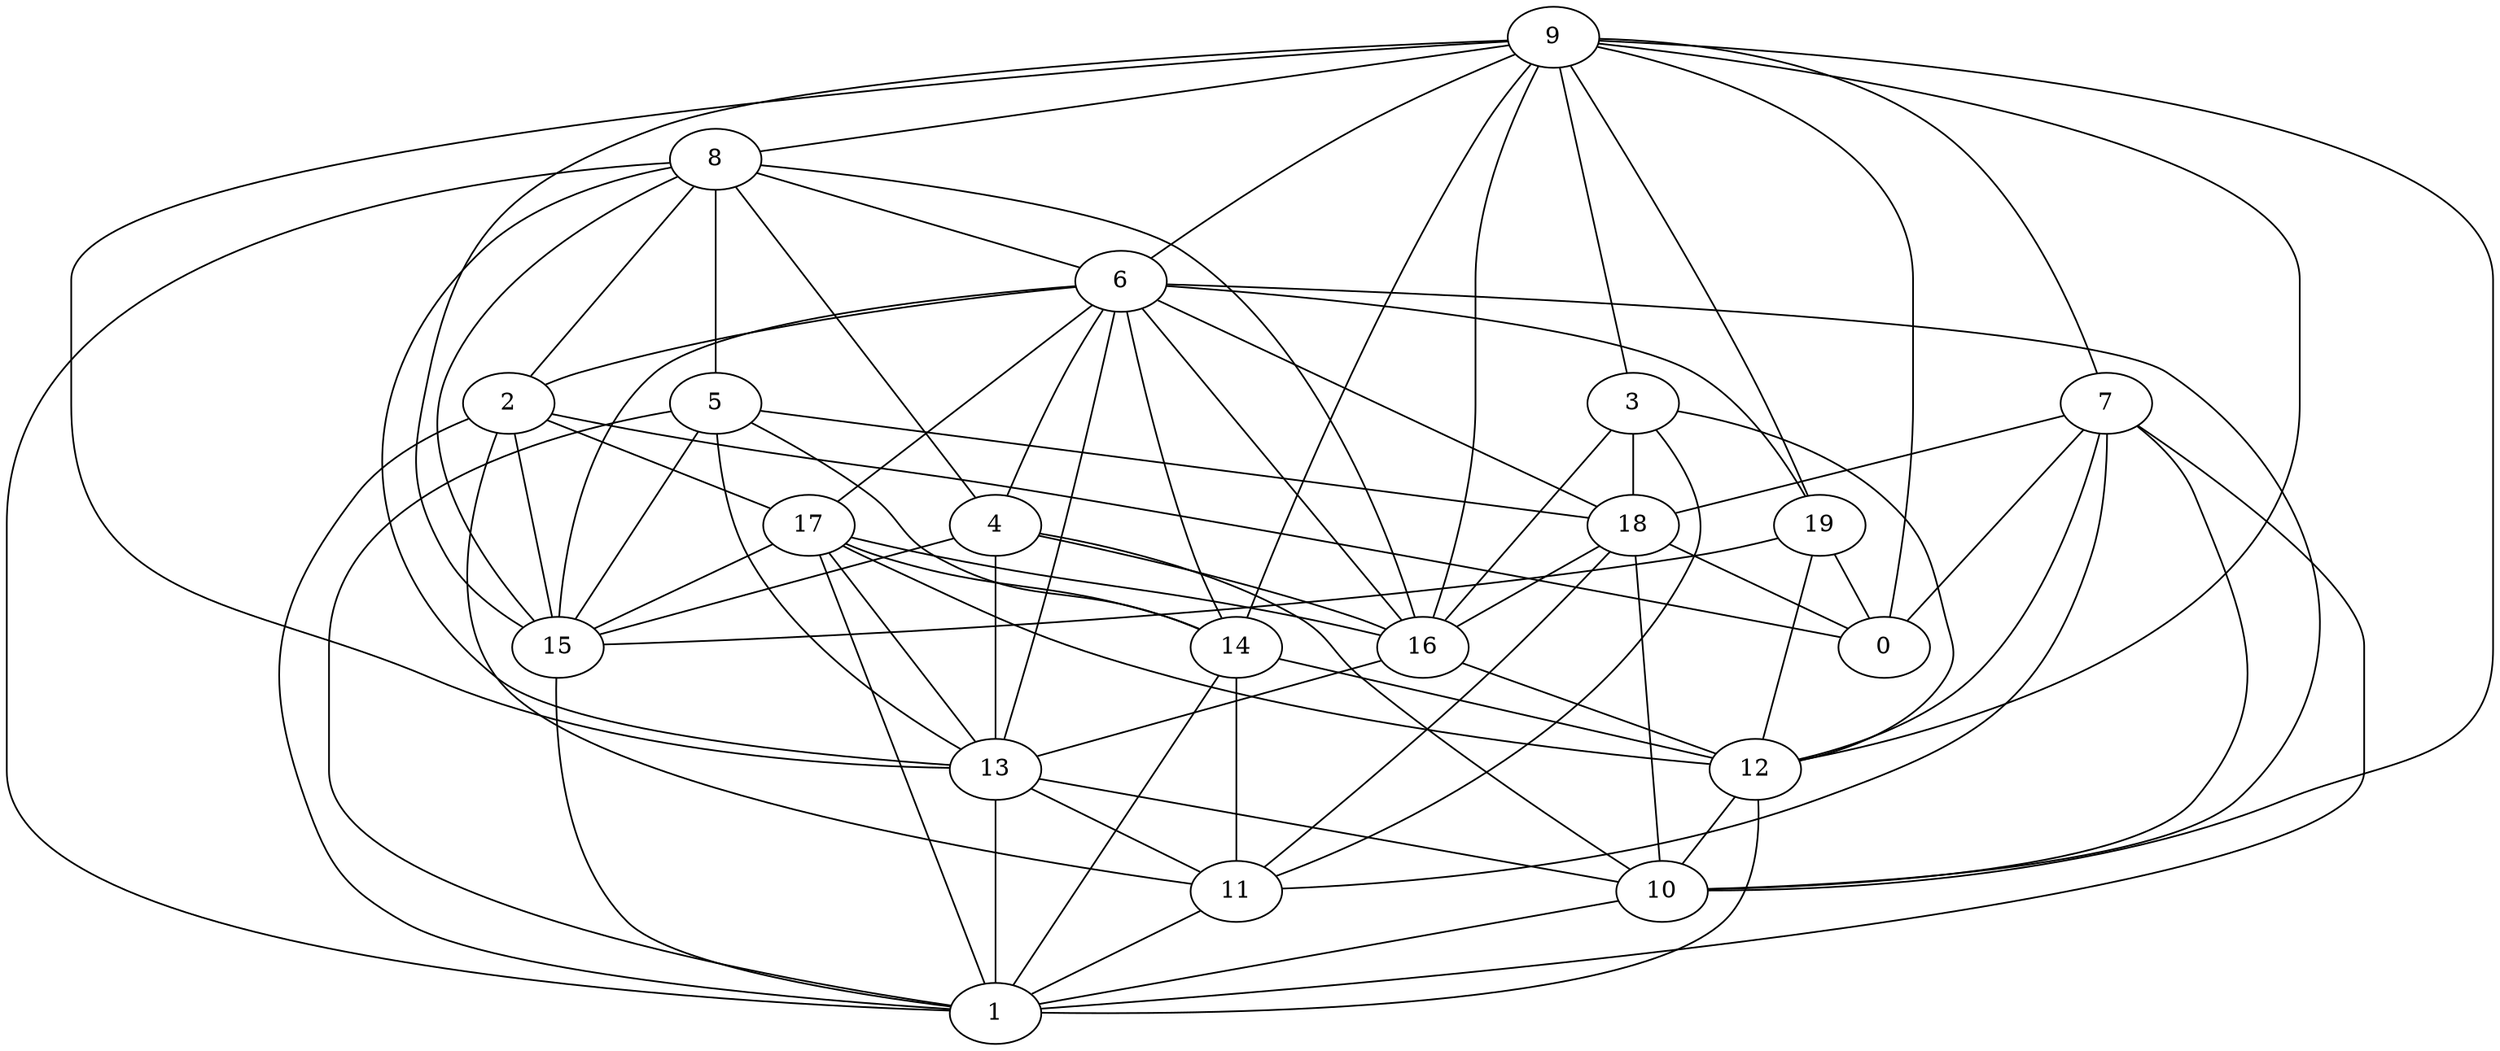 digraph GG_graph {

subgraph G_graph {
edge [color = black]
"8" -> "13" [dir = none]
"4" -> "15" [dir = none]
"14" -> "12" [dir = none]
"2" -> "15" [dir = none]
"5" -> "15" [dir = none]
"5" -> "18" [dir = none]
"5" -> "13" [dir = none]
"13" -> "11" [dir = none]
"15" -> "1" [dir = none]
"7" -> "18" [dir = none]
"17" -> "16" [dir = none]
"17" -> "12" [dir = none]
"17" -> "15" [dir = none]
"9" -> "3" [dir = none]
"9" -> "0" [dir = none]
"9" -> "10" [dir = none]
"9" -> "13" [dir = none]
"6" -> "17" [dir = none]
"19" -> "15" [dir = none]
"17" -> "14" [dir = none]
"2" -> "11" [dir = none]
"6" -> "14" [dir = none]
"19" -> "12" [dir = none]
"8" -> "6" [dir = none]
"2" -> "0" [dir = none]
"2" -> "17" [dir = none]
"7" -> "1" [dir = none]
"9" -> "14" [dir = none]
"5" -> "1" [dir = none]
"9" -> "6" [dir = none]
"9" -> "7" [dir = none]
"6" -> "15" [dir = none]
"8" -> "2" [dir = none]
"2" -> "1" [dir = none]
"14" -> "1" [dir = none]
"8" -> "16" [dir = none]
"19" -> "0" [dir = none]
"17" -> "13" [dir = none]
"6" -> "4" [dir = none]
"12" -> "1" [dir = none]
"6" -> "19" [dir = none]
"11" -> "1" [dir = none]
"7" -> "12" [dir = none]
"4" -> "13" [dir = none]
"6" -> "13" [dir = none]
"7" -> "11" [dir = none]
"6" -> "10" [dir = none]
"9" -> "12" [dir = none]
"18" -> "16" [dir = none]
"13" -> "10" [dir = none]
"9" -> "15" [dir = none]
"13" -> "1" [dir = none]
"8" -> "5" [dir = none]
"5" -> "14" [dir = none]
"6" -> "2" [dir = none]
"3" -> "18" [dir = none]
"17" -> "1" [dir = none]
"4" -> "16" [dir = none]
"7" -> "0" [dir = none]
"9" -> "19" [dir = none]
"6" -> "18" [dir = none]
"16" -> "13" [dir = none]
"7" -> "10" [dir = none]
"10" -> "1" [dir = none]
"8" -> "15" [dir = none]
"3" -> "12" [dir = none]
"18" -> "0" [dir = none]
"4" -> "10" [dir = none]
"16" -> "12" [dir = none]
"18" -> "11" [dir = none]
"12" -> "10" [dir = none]
"14" -> "11" [dir = none]
"8" -> "4" [dir = none]
"9" -> "8" [dir = none]
"8" -> "1" [dir = none]
"3" -> "16" [dir = none]
"3" -> "11" [dir = none]
"18" -> "10" [dir = none]
"9" -> "16" [dir = none]
"6" -> "16" [dir = none]
}

}
